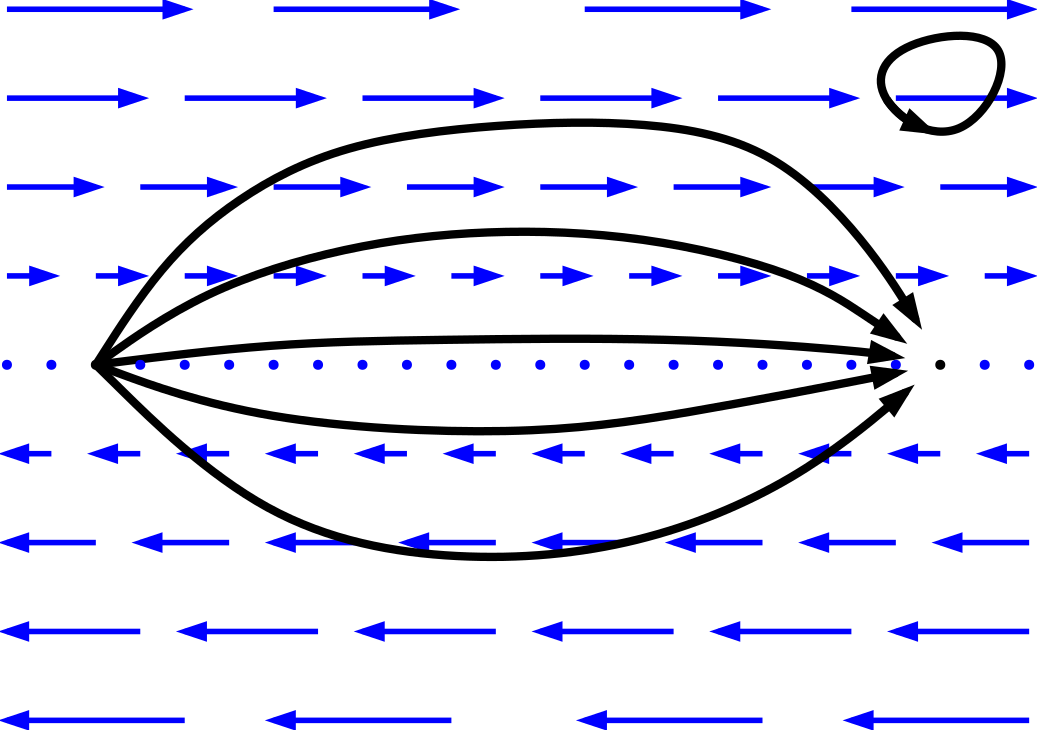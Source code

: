 <?xml version="1.0"?>
<!DOCTYPE ipe SYSTEM "ipe.dtd">
<ipe version="70206" creator="Ipe 7.2.7">
<info created="D:20130404102912" modified="D:20180825223927"/>
<ipestyle name="basic">
<symbol name="arrow/arc(spx)">
<path stroke="sym-stroke" fill="sym-stroke" pen="sym-pen">
0 0 m
-1 0.333 l
-1 -0.333 l
h
</path>
</symbol>
<symbol name="arrow/farc(spx)">
<path stroke="sym-stroke" fill="white" pen="sym-pen">
0 0 m
-1 0.333 l
-1 -0.333 l
h
</path>
</symbol>
<symbol name="mark/circle(sx)" transformations="translations">
<path fill="sym-stroke">
0.6 0 0 0.6 0 0 e
0.4 0 0 0.4 0 0 e
</path>
</symbol>
<symbol name="mark/disk(sx)" transformations="translations">
<path fill="sym-stroke">
0.6 0 0 0.6 0 0 e
</path>
</symbol>
<symbol name="mark/fdisk(sfx)" transformations="translations">
<group>
<path fill="sym-fill">
0.5 0 0 0.5 0 0 e
</path>
<path fill="sym-stroke" fillrule="eofill">
0.6 0 0 0.6 0 0 e
0.4 0 0 0.4 0 0 e
</path>
</group>
</symbol>
<symbol name="mark/box(sx)" transformations="translations">
<path fill="sym-stroke" fillrule="eofill">
-0.6 -0.6 m
0.6 -0.6 l
0.6 0.6 l
-0.6 0.6 l
h
-0.4 -0.4 m
0.4 -0.4 l
0.4 0.4 l
-0.4 0.4 l
h
</path>
</symbol>
<symbol name="mark/square(sx)" transformations="translations">
<path fill="sym-stroke">
-0.6 -0.6 m
0.6 -0.6 l
0.6 0.6 l
-0.6 0.6 l
h
</path>
</symbol>
<symbol name="mark/fsquare(sfx)" transformations="translations">
<group>
<path fill="sym-fill">
-0.5 -0.5 m
0.5 -0.5 l
0.5 0.5 l
-0.5 0.5 l
h
</path>
<path fill="sym-stroke" fillrule="eofill">
-0.6 -0.6 m
0.6 -0.6 l
0.6 0.6 l
-0.6 0.6 l
h
-0.4 -0.4 m
0.4 -0.4 l
0.4 0.4 l
-0.4 0.4 l
h
</path>
</group>
</symbol>
<symbol name="mark/cross(sx)" transformations="translations">
<group>
<path fill="sym-stroke">
-0.43 -0.57 m
0.57 0.43 l
0.43 0.57 l
-0.57 -0.43 l
h
</path>
<path fill="sym-stroke">
-0.43 0.57 m
0.57 -0.43 l
0.43 -0.57 l
-0.57 0.43 l
h
</path>
</group>
</symbol>
<symbol name="arrow/fnormal(spx)">
<path stroke="sym-stroke" fill="white" pen="sym-pen">
0 0 m
-1 0.333 l
-1 -0.333 l
h
</path>
</symbol>
<symbol name="arrow/pointed(spx)">
<path stroke="sym-stroke" fill="sym-stroke" pen="sym-pen">
0 0 m
-1 0.333 l
-0.8 0 l
-1 -0.333 l
h
</path>
</symbol>
<symbol name="arrow/fpointed(spx)">
<path stroke="sym-stroke" fill="white" pen="sym-pen">
0 0 m
-1 0.333 l
-0.8 0 l
-1 -0.333 l
h
</path>
</symbol>
<symbol name="arrow/linear(spx)">
<path stroke="sym-stroke" pen="sym-pen">
-1 0.333 m
0 0 l
-1 -0.333 l
</path>
</symbol>
<symbol name="arrow/fdouble(spx)">
<path stroke="sym-stroke" fill="white" pen="sym-pen">
0 0 m
-1 0.333 l
-1 -0.333 l
h
-1 0 m
-2 0.333 l
-2 -0.333 l
h
</path>
</symbol>
<symbol name="arrow/double(spx)">
<path stroke="sym-stroke" fill="sym-stroke" pen="sym-pen">
0 0 m
-1 0.333 l
-1 -0.333 l
h
-1 0 m
-2 0.333 l
-2 -0.333 l
h
</path>
</symbol>
<pen name="heavier" value="0.8"/>
<pen name="fat" value="1.2"/>
<pen name="ultrafat" value="2"/>
<symbolsize name="large" value="5"/>
<symbolsize name="small" value="2"/>
<symbolsize name="tiny" value="1.1"/>
<arrowsize name="large" value="10"/>
<arrowsize name="small" value="5"/>
<arrowsize name="tiny" value="3"/>
<color name="red" value="1 0 0"/>
<color name="green" value="0 1 0"/>
<color name="blue" value="0 0 1"/>
<color name="yellow" value="1 1 0"/>
<color name="orange" value="1 0.647 0"/>
<color name="gold" value="1 0.843 0"/>
<color name="purple" value="0.627 0.125 0.941"/>
<color name="gray" value="0.745"/>
<color name="brown" value="0.647 0.165 0.165"/>
<color name="navy" value="0 0 0.502"/>
<color name="pink" value="1 0.753 0.796"/>
<color name="seagreen" value="0.18 0.545 0.341"/>
<color name="turquoise" value="0.251 0.878 0.816"/>
<color name="violet" value="0.933 0.51 0.933"/>
<color name="darkblue" value="0 0 0.545"/>
<color name="darkcyan" value="0 0.545 0.545"/>
<color name="darkgray" value="0.663"/>
<color name="darkgreen" value="0 0.392 0"/>
<color name="darkmagenta" value="0.545 0 0.545"/>
<color name="darkorange" value="1 0.549 0"/>
<color name="darkred" value="0.545 0 0"/>
<color name="lightblue" value="0.678 0.847 0.902"/>
<color name="lightcyan" value="0.878 1 1"/>
<color name="lightgray" value="0.827"/>
<color name="lightgreen" value="0.565 0.933 0.565"/>
<color name="lightyellow" value="1 1 0.878"/>
<dashstyle name="dashed" value="[4] 0"/>
<dashstyle name="dotted" value="[1 3] 0"/>
<dashstyle name="dash dotted" value="[4 2 1 2] 0"/>
<dashstyle name="dash dot dotted" value="[4 2 1 2 1 2] 0"/>
<textsize name="large" value="\large"/>
<textsize name="Large" value="\Large"/>
<textsize name="LARGE" value="\LARGE"/>
<textsize name="huge" value="\huge"/>
<textsize name="Huge" value="\Huge"/>
<textsize name="small" value="\small"/>
<textsize name="footnote" value="\footnotesize"/>
<textsize name="tiny" value="\tiny"/>
<textstyle name="center" begin="\begin{center}" end="\end{center}"/>
<textstyle name="itemize" begin="\begin{itemize}" end="\end{itemize}"/>
<textstyle name="item" begin="\begin{itemize}\item{}" end="\end{itemize}"/>
<gridsize name="4 pts" value="4"/>
<gridsize name="8 pts (~3 mm)" value="8"/>
<gridsize name="16 pts (~6 mm)" value="16"/>
<gridsize name="32 pts (~12 mm)" value="32"/>
<gridsize name="10 pts (~3.5 mm)" value="10"/>
<gridsize name="20 pts (~7 mm)" value="20"/>
<gridsize name="14 pts (~5 mm)" value="14"/>
<gridsize name="28 pts (~10 mm)" value="28"/>
<gridsize name="56 pts (~20 mm)" value="56"/>
<anglesize name="90 deg" value="90"/>
<anglesize name="60 deg" value="60"/>
<anglesize name="45 deg" value="45"/>
<anglesize name="30 deg" value="30"/>
<anglesize name="22.5 deg" value="22.5"/>
<tiling name="falling" angle="-60" step="4" width="1"/>
<tiling name="rising" angle="30" step="4" width="1"/>
</ipestyle>
<page>
<layer name="alpha"/>
<view layers="alpha" active="alpha"/>
<use layer="alpha" name="mark/fdisk(sfx)" pos="384 192" size="normal" stroke="blue" fill="blue"/>
<use name="mark/fdisk(sfx)" pos="96 192" size="normal" stroke="black" fill="black"/>
<path stroke="blue" pen="ultrafat" join="0" arrow="normal/normal">
432 160 m
416 160 l
</path>
<path stroke="blue" pen="ultrafat" join="0" arrow="normal/normal">
400 160 m
384 160 l
</path>
<path stroke="blue" pen="ultrafat" join="0" arrow="normal/normal">
368 160 m
352 160 l
</path>
<path stroke="blue" pen="ultrafat" join="0" arrow="normal/normal">
336 160 m
320 160 l
</path>
<path stroke="blue" pen="ultrafat" join="0" arrow="normal/normal">
304 160 m
288 160 l
</path>
<path stroke="blue" pen="ultrafat" join="0" arrow="normal/normal">
272 160 m
256 160 l
</path>
<path stroke="blue" pen="ultrafat" join="0" arrow="normal/normal">
240 160 m
224 160 l
</path>
<path stroke="blue" pen="ultrafat" join="0" arrow="normal/normal">
208 160 m
192 160 l
</path>
<path stroke="blue" pen="ultrafat" join="0" arrow="normal/normal">
176 160 m
160 160 l
</path>
<path stroke="blue" pen="ultrafat" join="0" arrow="normal/normal">
144 160 m
128 160 l
</path>
<path stroke="blue" pen="ultrafat" join="0" arrow="normal/normal">
112 160 m
96 160 l
</path>
<path stroke="blue" pen="ultrafat" join="0" arrow="normal/normal">
80 160 m
64 160 l
</path>
<path stroke="blue" pen="ultrafat" join="0" arrow="normal/normal">
432 128 m
400 128 l
</path>
<path stroke="blue" pen="ultrafat" join="0" arrow="normal/normal">
384 128 m
352 128 l
</path>
<path stroke="blue" pen="ultrafat" join="0" arrow="normal/normal">
336 128 m
304 128 l
</path>
<path stroke="blue" pen="ultrafat" join="0" arrow="normal/normal">
288 128 m
256 128 l
</path>
<path stroke="blue" pen="ultrafat" join="0" arrow="normal/normal">
240 128 m
208 128 l
</path>
<path stroke="blue" pen="ultrafat" join="0" arrow="normal/normal">
192 128 m
160 128 l
</path>
<path stroke="blue" pen="ultrafat" join="0" arrow="normal/normal">
144 128 m
112 128 l
</path>
<path stroke="blue" pen="ultrafat" join="0" arrow="normal/normal">
96 128 m
64 128 l
</path>
<path stroke="blue" pen="ultrafat" join="0" arrow="normal/normal">
432 96 m
384 96 l
</path>
<path stroke="blue" pen="ultrafat" join="0" arrow="normal/normal">
368 96 m
320 96 l
</path>
<path stroke="blue" pen="ultrafat" join="0" arrow="normal/normal">
304 96 m
256 96 l
</path>
<path stroke="blue" pen="ultrafat" join="0" arrow="normal/normal">
240 96 m
192 96 l
</path>
<path stroke="blue" pen="ultrafat" join="0" arrow="normal/normal">
176 96 m
128 96 l
</path>
<path stroke="blue" pen="ultrafat" join="0" arrow="normal/normal">
112 96 m
64 96 l
</path>
<path stroke="blue" pen="ultrafat" join="0" arrow="normal/normal">
432 64 m
368 64 l
</path>
<path stroke="blue" pen="ultrafat" join="0" arrow="normal/normal">
336 64 m
272 64 l
</path>
<path stroke="blue" pen="ultrafat" join="0" arrow="normal/normal">
224 64 m
160 64 l
</path>
<path stroke="blue" pen="ultrafat" join="0" arrow="normal/normal">
128 64 m
64 64 l
</path>
<path stroke="blue" pen="ultrafat" join="0" arrow="normal/normal">
64 224 m
80 224 l
</path>
<path stroke="blue" pen="ultrafat" join="0" arrow="normal/normal">
96 224 m
112 224 l
</path>
<path stroke="blue" pen="ultrafat" join="0" arrow="normal/normal">
128 224 m
144 224 l
</path>
<path stroke="blue" pen="ultrafat" join="0" arrow="normal/normal">
160 224 m
176 224 l
</path>
<path stroke="blue" pen="ultrafat" join="0" arrow="normal/normal">
192 224 m
208 224 l
</path>
<path stroke="blue" pen="ultrafat" join="0" arrow="normal/normal">
224 224 m
240 224 l
</path>
<path stroke="blue" pen="ultrafat" join="0" arrow="normal/normal">
256 224 m
272 224 l
</path>
<path stroke="blue" pen="ultrafat" join="0" arrow="normal/normal">
288 224 m
304 224 l
</path>
<path stroke="blue" pen="ultrafat" join="0" arrow="normal/normal">
320 224 m
336 224 l
</path>
<path stroke="blue" pen="ultrafat" join="0" arrow="normal/normal">
352 224 m
368 224 l
</path>
<path stroke="blue" pen="ultrafat" join="0" arrow="normal/normal">
384 224 m
400 224 l
</path>
<path stroke="blue" pen="ultrafat" join="0" arrow="normal/normal">
416 224 m
432 224 l
</path>
<path stroke="blue" pen="ultrafat" join="0" arrow="normal/normal">
64 256 m
96 256 l
</path>
<path stroke="blue" pen="ultrafat" join="0" arrow="normal/normal">
112 256 m
144 256 l
</path>
<path stroke="blue" pen="ultrafat" join="0" arrow="normal/normal">
160 256 m
192 256 l
</path>
<path stroke="blue" pen="ultrafat" join="0" arrow="normal/normal">
208 256 m
240 256 l
</path>
<path stroke="blue" pen="ultrafat" join="0" arrow="normal/normal">
256 256 m
288 256 l
</path>
<path stroke="blue" pen="ultrafat" join="0" arrow="normal/normal">
304 256 m
336 256 l
</path>
<path stroke="blue" pen="ultrafat" join="0" arrow="normal/normal">
352 256 m
384 256 l
</path>
<path stroke="blue" pen="ultrafat" join="0" arrow="normal/normal">
400 256 m
432 256 l
</path>
<path stroke="blue" pen="ultrafat" join="0" arrow="normal/normal">
64 288 m
112 288 l
</path>
<path stroke="blue" pen="ultrafat" join="0" arrow="normal/normal">
128 288 m
176 288 l
</path>
<path stroke="blue" pen="ultrafat" join="0" arrow="normal/normal">
192 288 m
240 288 l
</path>
<path stroke="blue" pen="ultrafat" join="0" arrow="normal/normal">
256 288 m
304 288 l
</path>
<path stroke="blue" pen="ultrafat" join="0" arrow="normal/normal">
320 288 m
368 288 l
</path>
<path stroke="blue" pen="ultrafat" join="0" arrow="normal/normal">
384 288 m
432 288 l
</path>
<path stroke="blue" pen="ultrafat" join="0" arrow="normal/normal">
64 320 m
128 320 l
</path>
<path matrix="1 0 0 1 16 0" stroke="blue" pen="ultrafat" join="0" arrow="normal/normal">
144 320 m
208 320 l
</path>
<path matrix="1 0 0 1 48 0" stroke="blue" pen="ultrafat" join="0" arrow="normal/normal">
224 320 m
288 320 l
</path>
<path matrix="1 0 0 1 64 0" stroke="blue" pen="ultrafat" join="0" arrow="normal/normal">
304 320 m
368 320 l
</path>
<path stroke="black" pen="3" join="0">
382.778 309.937
372.853 288.101
408.585 265.272
433.399 313.907 u
</path>
<path stroke="black" pen="3" join="0" arrow="normal/normal">
380.649 287.619 m
382.421 285.15
385.595 281.961
389.114 279.421
394.794 276.836 s
</path>
<path stroke="black" pen="3" cap="1" join="0" arrow="normal/normal">
96 192 m
119.002 227.996
146.002 251.995
184.002 271.995
241.001 278.995
295 279.995
339.999 270.995
373.999 235.995
390.945 208.631 s
</path>
<path stroke="black" pen="3" cap="1" join="0" arrow="normal/normal">
96 192 m
134.002 218.996
186.001 234.995
236.001 240.995
293 238.995
349.999 224.996
373.999 208.996
384.179 202.191 s
</path>
<path stroke="black" pen="3" cap="1" join="0" arrow="normal/normal">
96 192 m
160.002 199.996
217.001 200.996
304 201.996
371.999 196.996
382.733 195.199 s
</path>
<path stroke="black" pen="3" cap="1" join="0" arrow="normal/normal">
96 192 m
153.002 170.996
250.001 165.996
307 173.996
383.776 188.958 s
</path>
<path stroke="black" pen="3" cap="1" join="0" arrow="normal/normal">
96 192 m
156.002 132.997
227.001 119.997
292 125.997
348.999 149.997
387.153 181.847 s
</path>
<use name="mark/fdisk(sfx)" pos="64 192" size="normal" stroke="blue" fill="blue"/>
<use name="mark/fdisk(sfx)" pos="80 192" size="normal" stroke="blue" fill="blue"/>
<use name="mark/fdisk(sfx)" pos="112 192" size="normal" stroke="blue" fill="blue"/>
<use name="mark/fdisk(sfx)" pos="128 192" size="normal" stroke="blue" fill="blue"/>
<use name="mark/fdisk(sfx)" pos="144 192" size="normal" stroke="blue" fill="blue"/>
<use name="mark/fdisk(sfx)" pos="160 192" size="normal" stroke="blue" fill="blue"/>
<use name="mark/fdisk(sfx)" pos="176 192" size="normal" stroke="blue" fill="blue"/>
<use name="mark/fdisk(sfx)" pos="192 192" size="normal" stroke="blue" fill="blue"/>
<use name="mark/fdisk(sfx)" pos="208 192" size="normal" stroke="blue" fill="blue"/>
<use name="mark/fdisk(sfx)" pos="224 192" size="normal" stroke="blue" fill="blue"/>
<use name="mark/fdisk(sfx)" pos="240 192" size="normal" stroke="blue" fill="blue"/>
<use name="mark/fdisk(sfx)" pos="256 192" size="normal" stroke="blue" fill="blue"/>
<use name="mark/fdisk(sfx)" pos="272 192" size="normal" stroke="blue" fill="blue"/>
<use name="mark/fdisk(sfx)" pos="288 192" size="normal" stroke="blue" fill="blue"/>
<use name="mark/fdisk(sfx)" pos="304 192" size="normal" stroke="blue" fill="blue"/>
<use name="mark/fdisk(sfx)" pos="320 192" size="normal" stroke="blue" fill="blue"/>
<use name="mark/fdisk(sfx)" pos="336 192" size="normal" stroke="blue" fill="blue"/>
<use name="mark/fdisk(sfx)" pos="352 192" size="normal" stroke="blue" fill="blue"/>
<use name="mark/fdisk(sfx)" pos="368 192" size="normal" stroke="blue" fill="blue"/>
<use name="mark/fdisk(sfx)" pos="400 192" size="normal" stroke="black" fill="black"/>
<use name="mark/fdisk(sfx)" pos="416 192" size="normal" stroke="blue" fill="blue"/>
<use name="mark/fdisk(sfx)" pos="432 192" size="normal" stroke="blue" fill="blue"/>
</page>
</ipe>
